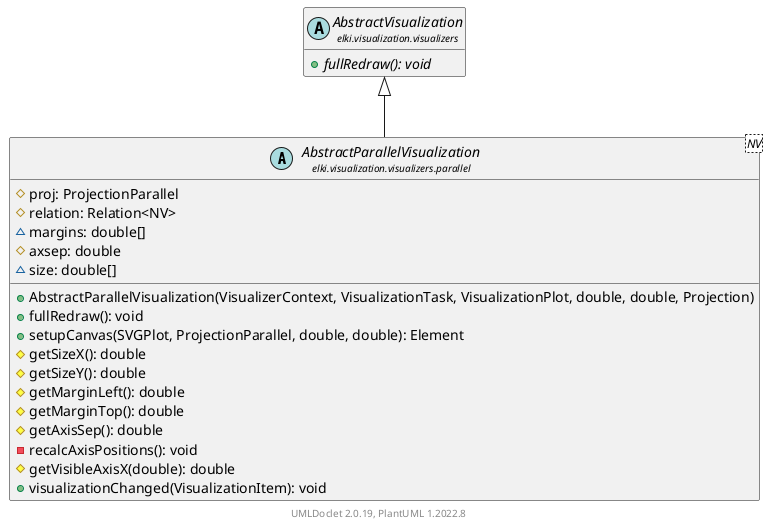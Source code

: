 @startuml
    remove .*\.(Instance|Par|Parameterizer|Factory)$
    set namespaceSeparator none
    hide empty fields
    hide empty methods

    abstract class "<size:14>AbstractParallelVisualization\n<size:10>elki.visualization.visualizers.parallel" as elki.visualization.visualizers.parallel.AbstractParallelVisualization<NV> [[AbstractParallelVisualization.html]] {
        #proj: ProjectionParallel
        #relation: Relation<NV>
        ~margins: double[]
        #axsep: double
        ~size: double[]
        +AbstractParallelVisualization(VisualizerContext, VisualizationTask, VisualizationPlot, double, double, Projection)
        +fullRedraw(): void
        +setupCanvas(SVGPlot, ProjectionParallel, double, double): Element
        #getSizeX(): double
        #getSizeY(): double
        #getMarginLeft(): double
        #getMarginTop(): double
        #getAxisSep(): double
        -recalcAxisPositions(): void
        #getVisibleAxisX(double): double
        +visualizationChanged(VisualizationItem): void
    }

    abstract class "<size:14>AbstractVisualization\n<size:10>elki.visualization.visualizers" as elki.visualization.visualizers.AbstractVisualization [[../AbstractVisualization.html]] {
        {abstract} +fullRedraw(): void
    }

    elki.visualization.visualizers.AbstractVisualization <|-- elki.visualization.visualizers.parallel.AbstractParallelVisualization

    center footer UMLDoclet 2.0.19, PlantUML 1.2022.8
@enduml
